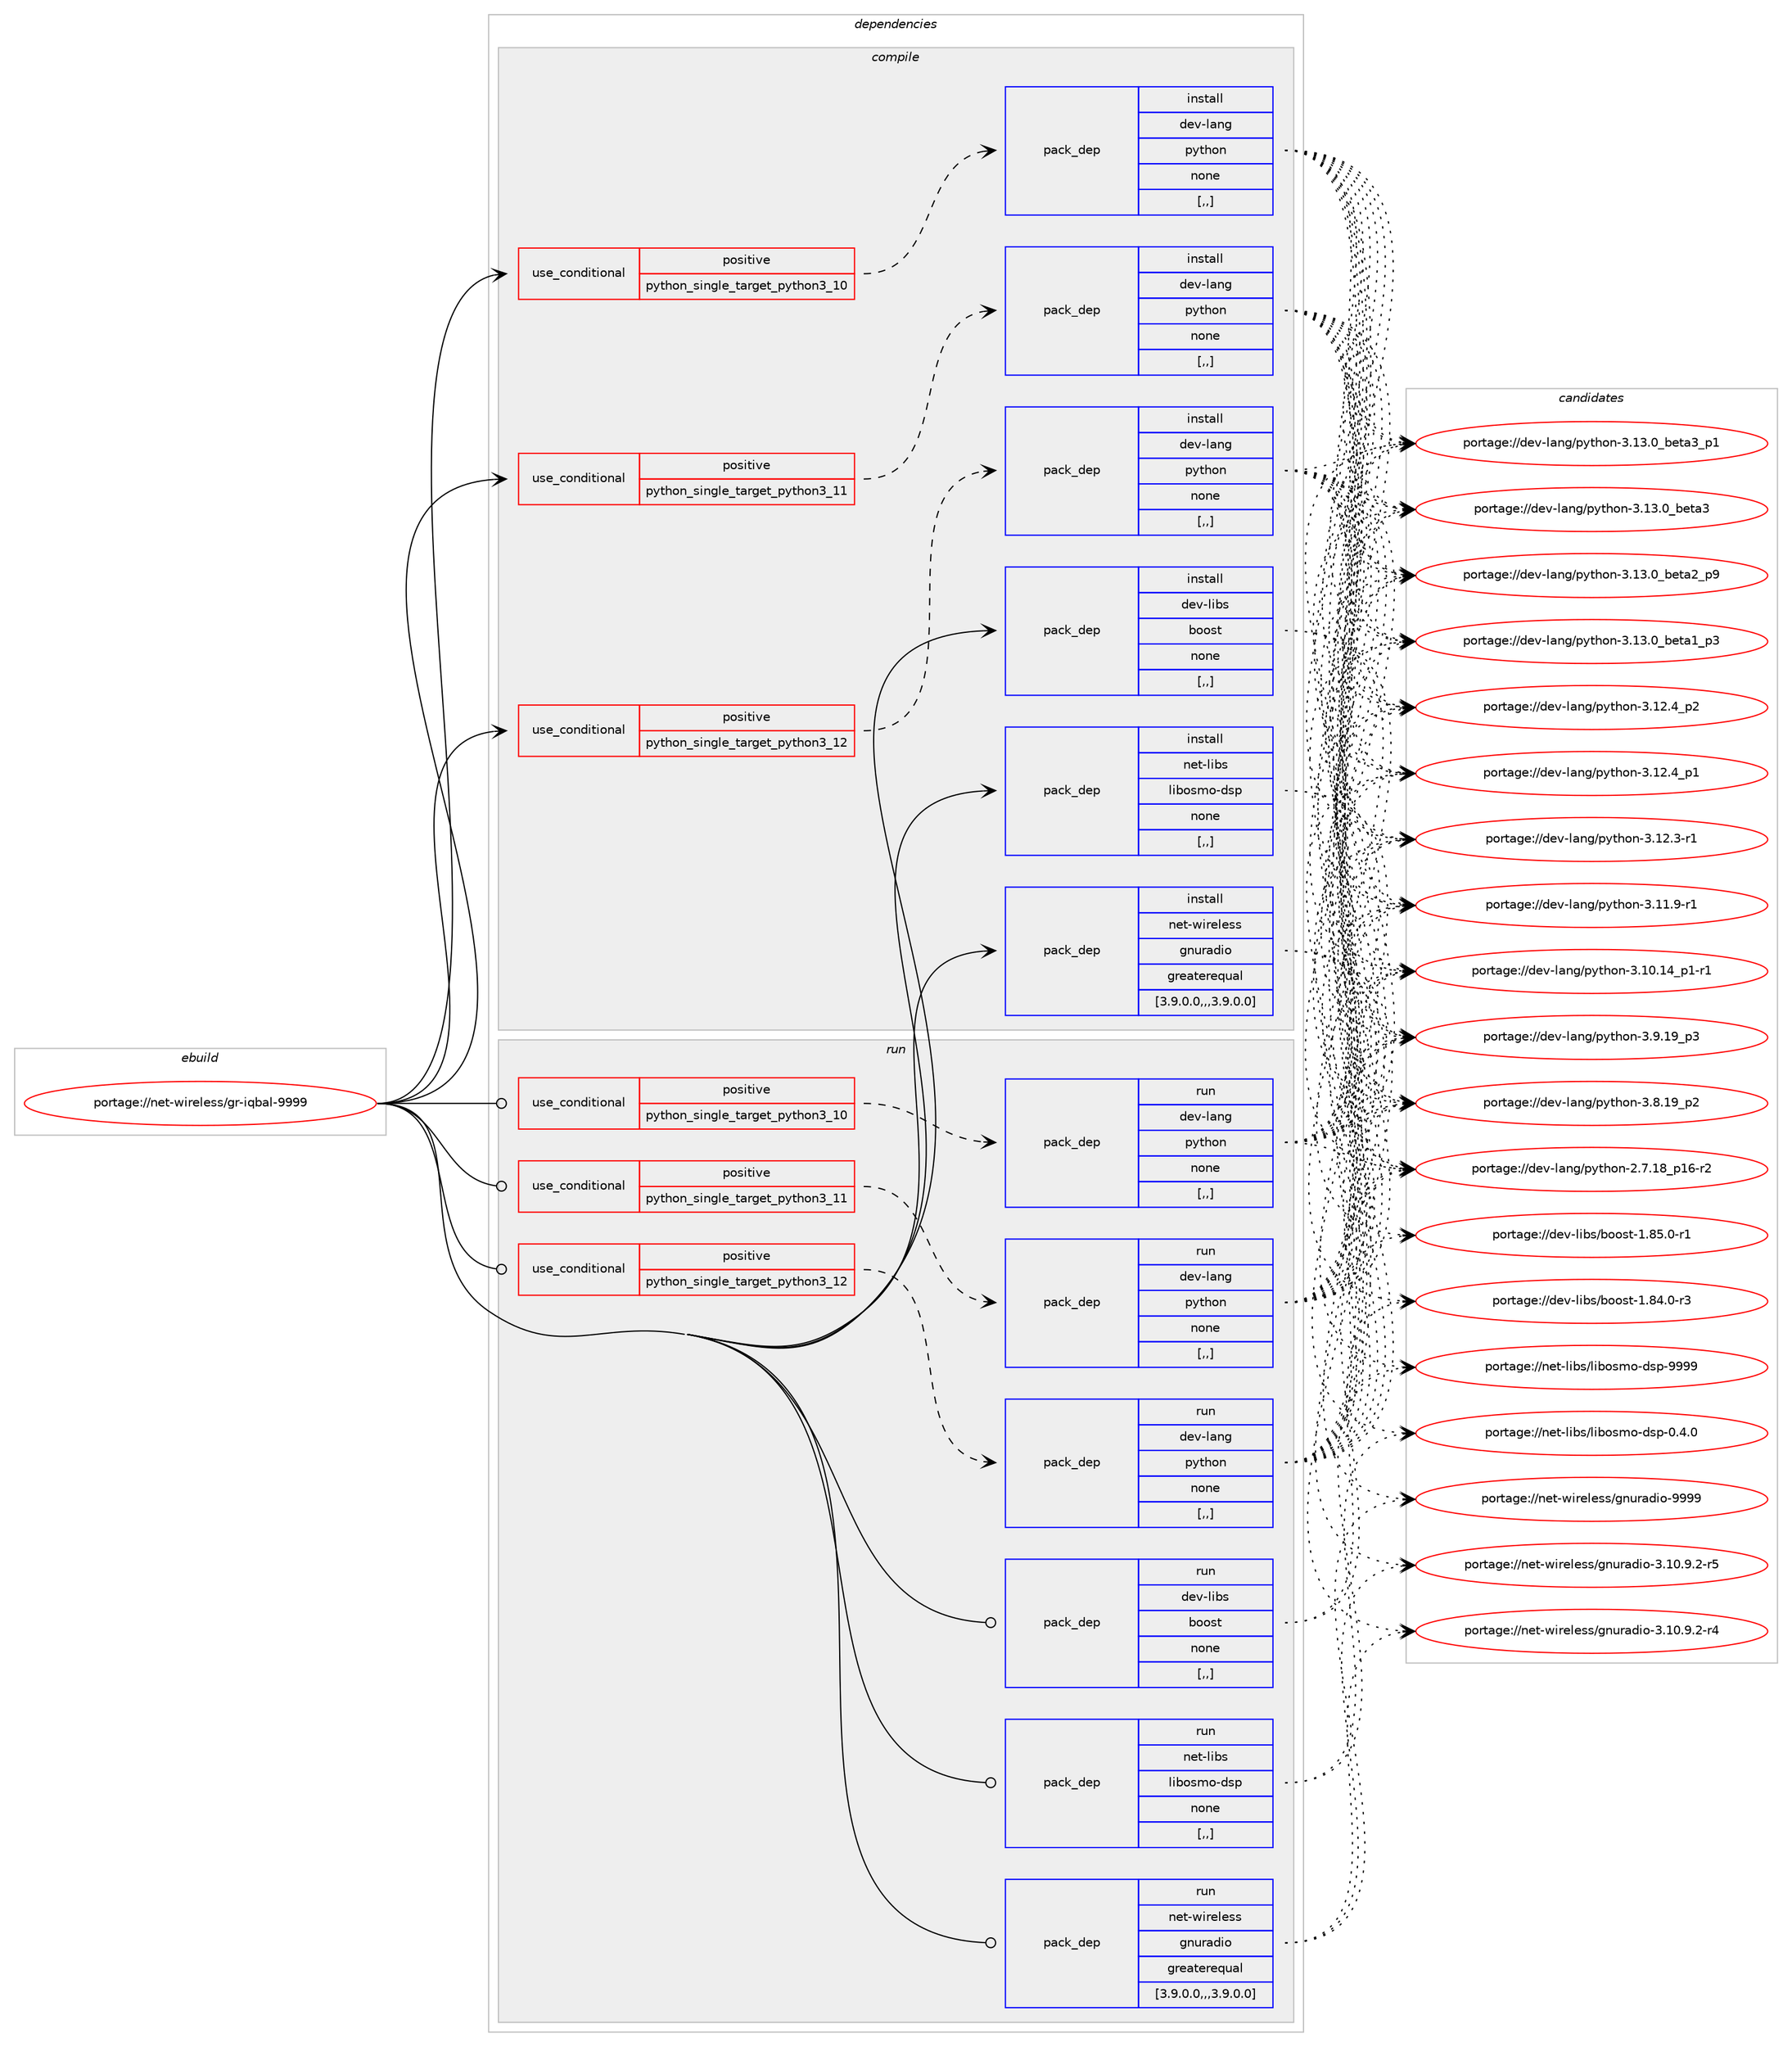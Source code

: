 digraph prolog {

# *************
# Graph options
# *************

newrank=true;
concentrate=true;
compound=true;
graph [rankdir=LR,fontname=Helvetica,fontsize=10,ranksep=1.5];#, ranksep=2.5, nodesep=0.2];
edge  [arrowhead=vee];
node  [fontname=Helvetica,fontsize=10];

# **********
# The ebuild
# **********

subgraph cluster_leftcol {
color=gray;
rank=same;
label=<<i>ebuild</i>>;
id [label="portage://net-wireless/gr-iqbal-9999", color=red, width=4, href="../net-wireless/gr-iqbal-9999.svg"];
}

# ****************
# The dependencies
# ****************

subgraph cluster_midcol {
color=gray;
label=<<i>dependencies</i>>;
subgraph cluster_compile {
fillcolor="#eeeeee";
style=filled;
label=<<i>compile</i>>;
subgraph cond102477 {
dependency386387 [label=<<TABLE BORDER="0" CELLBORDER="1" CELLSPACING="0" CELLPADDING="4"><TR><TD ROWSPAN="3" CELLPADDING="10">use_conditional</TD></TR><TR><TD>positive</TD></TR><TR><TD>python_single_target_python3_10</TD></TR></TABLE>>, shape=none, color=red];
subgraph pack281116 {
dependency386388 [label=<<TABLE BORDER="0" CELLBORDER="1" CELLSPACING="0" CELLPADDING="4" WIDTH="220"><TR><TD ROWSPAN="6" CELLPADDING="30">pack_dep</TD></TR><TR><TD WIDTH="110">install</TD></TR><TR><TD>dev-lang</TD></TR><TR><TD>python</TD></TR><TR><TD>none</TD></TR><TR><TD>[,,]</TD></TR></TABLE>>, shape=none, color=blue];
}
dependency386387:e -> dependency386388:w [weight=20,style="dashed",arrowhead="vee"];
}
id:e -> dependency386387:w [weight=20,style="solid",arrowhead="vee"];
subgraph cond102478 {
dependency386389 [label=<<TABLE BORDER="0" CELLBORDER="1" CELLSPACING="0" CELLPADDING="4"><TR><TD ROWSPAN="3" CELLPADDING="10">use_conditional</TD></TR><TR><TD>positive</TD></TR><TR><TD>python_single_target_python3_11</TD></TR></TABLE>>, shape=none, color=red];
subgraph pack281117 {
dependency386390 [label=<<TABLE BORDER="0" CELLBORDER="1" CELLSPACING="0" CELLPADDING="4" WIDTH="220"><TR><TD ROWSPAN="6" CELLPADDING="30">pack_dep</TD></TR><TR><TD WIDTH="110">install</TD></TR><TR><TD>dev-lang</TD></TR><TR><TD>python</TD></TR><TR><TD>none</TD></TR><TR><TD>[,,]</TD></TR></TABLE>>, shape=none, color=blue];
}
dependency386389:e -> dependency386390:w [weight=20,style="dashed",arrowhead="vee"];
}
id:e -> dependency386389:w [weight=20,style="solid",arrowhead="vee"];
subgraph cond102479 {
dependency386391 [label=<<TABLE BORDER="0" CELLBORDER="1" CELLSPACING="0" CELLPADDING="4"><TR><TD ROWSPAN="3" CELLPADDING="10">use_conditional</TD></TR><TR><TD>positive</TD></TR><TR><TD>python_single_target_python3_12</TD></TR></TABLE>>, shape=none, color=red];
subgraph pack281118 {
dependency386392 [label=<<TABLE BORDER="0" CELLBORDER="1" CELLSPACING="0" CELLPADDING="4" WIDTH="220"><TR><TD ROWSPAN="6" CELLPADDING="30">pack_dep</TD></TR><TR><TD WIDTH="110">install</TD></TR><TR><TD>dev-lang</TD></TR><TR><TD>python</TD></TR><TR><TD>none</TD></TR><TR><TD>[,,]</TD></TR></TABLE>>, shape=none, color=blue];
}
dependency386391:e -> dependency386392:w [weight=20,style="dashed",arrowhead="vee"];
}
id:e -> dependency386391:w [weight=20,style="solid",arrowhead="vee"];
subgraph pack281119 {
dependency386393 [label=<<TABLE BORDER="0" CELLBORDER="1" CELLSPACING="0" CELLPADDING="4" WIDTH="220"><TR><TD ROWSPAN="6" CELLPADDING="30">pack_dep</TD></TR><TR><TD WIDTH="110">install</TD></TR><TR><TD>dev-libs</TD></TR><TR><TD>boost</TD></TR><TR><TD>none</TD></TR><TR><TD>[,,]</TD></TR></TABLE>>, shape=none, color=blue];
}
id:e -> dependency386393:w [weight=20,style="solid",arrowhead="vee"];
subgraph pack281120 {
dependency386394 [label=<<TABLE BORDER="0" CELLBORDER="1" CELLSPACING="0" CELLPADDING="4" WIDTH="220"><TR><TD ROWSPAN="6" CELLPADDING="30">pack_dep</TD></TR><TR><TD WIDTH="110">install</TD></TR><TR><TD>net-libs</TD></TR><TR><TD>libosmo-dsp</TD></TR><TR><TD>none</TD></TR><TR><TD>[,,]</TD></TR></TABLE>>, shape=none, color=blue];
}
id:e -> dependency386394:w [weight=20,style="solid",arrowhead="vee"];
subgraph pack281121 {
dependency386395 [label=<<TABLE BORDER="0" CELLBORDER="1" CELLSPACING="0" CELLPADDING="4" WIDTH="220"><TR><TD ROWSPAN="6" CELLPADDING="30">pack_dep</TD></TR><TR><TD WIDTH="110">install</TD></TR><TR><TD>net-wireless</TD></TR><TR><TD>gnuradio</TD></TR><TR><TD>greaterequal</TD></TR><TR><TD>[3.9.0.0,,,3.9.0.0]</TD></TR></TABLE>>, shape=none, color=blue];
}
id:e -> dependency386395:w [weight=20,style="solid",arrowhead="vee"];
}
subgraph cluster_compileandrun {
fillcolor="#eeeeee";
style=filled;
label=<<i>compile and run</i>>;
}
subgraph cluster_run {
fillcolor="#eeeeee";
style=filled;
label=<<i>run</i>>;
subgraph cond102480 {
dependency386396 [label=<<TABLE BORDER="0" CELLBORDER="1" CELLSPACING="0" CELLPADDING="4"><TR><TD ROWSPAN="3" CELLPADDING="10">use_conditional</TD></TR><TR><TD>positive</TD></TR><TR><TD>python_single_target_python3_10</TD></TR></TABLE>>, shape=none, color=red];
subgraph pack281122 {
dependency386397 [label=<<TABLE BORDER="0" CELLBORDER="1" CELLSPACING="0" CELLPADDING="4" WIDTH="220"><TR><TD ROWSPAN="6" CELLPADDING="30">pack_dep</TD></TR><TR><TD WIDTH="110">run</TD></TR><TR><TD>dev-lang</TD></TR><TR><TD>python</TD></TR><TR><TD>none</TD></TR><TR><TD>[,,]</TD></TR></TABLE>>, shape=none, color=blue];
}
dependency386396:e -> dependency386397:w [weight=20,style="dashed",arrowhead="vee"];
}
id:e -> dependency386396:w [weight=20,style="solid",arrowhead="odot"];
subgraph cond102481 {
dependency386398 [label=<<TABLE BORDER="0" CELLBORDER="1" CELLSPACING="0" CELLPADDING="4"><TR><TD ROWSPAN="3" CELLPADDING="10">use_conditional</TD></TR><TR><TD>positive</TD></TR><TR><TD>python_single_target_python3_11</TD></TR></TABLE>>, shape=none, color=red];
subgraph pack281123 {
dependency386399 [label=<<TABLE BORDER="0" CELLBORDER="1" CELLSPACING="0" CELLPADDING="4" WIDTH="220"><TR><TD ROWSPAN="6" CELLPADDING="30">pack_dep</TD></TR><TR><TD WIDTH="110">run</TD></TR><TR><TD>dev-lang</TD></TR><TR><TD>python</TD></TR><TR><TD>none</TD></TR><TR><TD>[,,]</TD></TR></TABLE>>, shape=none, color=blue];
}
dependency386398:e -> dependency386399:w [weight=20,style="dashed",arrowhead="vee"];
}
id:e -> dependency386398:w [weight=20,style="solid",arrowhead="odot"];
subgraph cond102482 {
dependency386400 [label=<<TABLE BORDER="0" CELLBORDER="1" CELLSPACING="0" CELLPADDING="4"><TR><TD ROWSPAN="3" CELLPADDING="10">use_conditional</TD></TR><TR><TD>positive</TD></TR><TR><TD>python_single_target_python3_12</TD></TR></TABLE>>, shape=none, color=red];
subgraph pack281124 {
dependency386401 [label=<<TABLE BORDER="0" CELLBORDER="1" CELLSPACING="0" CELLPADDING="4" WIDTH="220"><TR><TD ROWSPAN="6" CELLPADDING="30">pack_dep</TD></TR><TR><TD WIDTH="110">run</TD></TR><TR><TD>dev-lang</TD></TR><TR><TD>python</TD></TR><TR><TD>none</TD></TR><TR><TD>[,,]</TD></TR></TABLE>>, shape=none, color=blue];
}
dependency386400:e -> dependency386401:w [weight=20,style="dashed",arrowhead="vee"];
}
id:e -> dependency386400:w [weight=20,style="solid",arrowhead="odot"];
subgraph pack281125 {
dependency386402 [label=<<TABLE BORDER="0" CELLBORDER="1" CELLSPACING="0" CELLPADDING="4" WIDTH="220"><TR><TD ROWSPAN="6" CELLPADDING="30">pack_dep</TD></TR><TR><TD WIDTH="110">run</TD></TR><TR><TD>dev-libs</TD></TR><TR><TD>boost</TD></TR><TR><TD>none</TD></TR><TR><TD>[,,]</TD></TR></TABLE>>, shape=none, color=blue];
}
id:e -> dependency386402:w [weight=20,style="solid",arrowhead="odot"];
subgraph pack281126 {
dependency386403 [label=<<TABLE BORDER="0" CELLBORDER="1" CELLSPACING="0" CELLPADDING="4" WIDTH="220"><TR><TD ROWSPAN="6" CELLPADDING="30">pack_dep</TD></TR><TR><TD WIDTH="110">run</TD></TR><TR><TD>net-libs</TD></TR><TR><TD>libosmo-dsp</TD></TR><TR><TD>none</TD></TR><TR><TD>[,,]</TD></TR></TABLE>>, shape=none, color=blue];
}
id:e -> dependency386403:w [weight=20,style="solid",arrowhead="odot"];
subgraph pack281127 {
dependency386404 [label=<<TABLE BORDER="0" CELLBORDER="1" CELLSPACING="0" CELLPADDING="4" WIDTH="220"><TR><TD ROWSPAN="6" CELLPADDING="30">pack_dep</TD></TR><TR><TD WIDTH="110">run</TD></TR><TR><TD>net-wireless</TD></TR><TR><TD>gnuradio</TD></TR><TR><TD>greaterequal</TD></TR><TR><TD>[3.9.0.0,,,3.9.0.0]</TD></TR></TABLE>>, shape=none, color=blue];
}
id:e -> dependency386404:w [weight=20,style="solid",arrowhead="odot"];
}
}

# **************
# The candidates
# **************

subgraph cluster_choices {
rank=same;
color=gray;
label=<<i>candidates</i>>;

subgraph choice281116 {
color=black;
nodesep=1;
choice10010111845108971101034711212111610411111045514649514648959810111697519511249 [label="portage://dev-lang/python-3.13.0_beta3_p1", color=red, width=4,href="../dev-lang/python-3.13.0_beta3_p1.svg"];
choice1001011184510897110103471121211161041111104551464951464895981011169751 [label="portage://dev-lang/python-3.13.0_beta3", color=red, width=4,href="../dev-lang/python-3.13.0_beta3.svg"];
choice10010111845108971101034711212111610411111045514649514648959810111697509511257 [label="portage://dev-lang/python-3.13.0_beta2_p9", color=red, width=4,href="../dev-lang/python-3.13.0_beta2_p9.svg"];
choice10010111845108971101034711212111610411111045514649514648959810111697499511251 [label="portage://dev-lang/python-3.13.0_beta1_p3", color=red, width=4,href="../dev-lang/python-3.13.0_beta1_p3.svg"];
choice100101118451089711010347112121116104111110455146495046529511250 [label="portage://dev-lang/python-3.12.4_p2", color=red, width=4,href="../dev-lang/python-3.12.4_p2.svg"];
choice100101118451089711010347112121116104111110455146495046529511249 [label="portage://dev-lang/python-3.12.4_p1", color=red, width=4,href="../dev-lang/python-3.12.4_p1.svg"];
choice100101118451089711010347112121116104111110455146495046514511449 [label="portage://dev-lang/python-3.12.3-r1", color=red, width=4,href="../dev-lang/python-3.12.3-r1.svg"];
choice100101118451089711010347112121116104111110455146494946574511449 [label="portage://dev-lang/python-3.11.9-r1", color=red, width=4,href="../dev-lang/python-3.11.9-r1.svg"];
choice100101118451089711010347112121116104111110455146494846495295112494511449 [label="portage://dev-lang/python-3.10.14_p1-r1", color=red, width=4,href="../dev-lang/python-3.10.14_p1-r1.svg"];
choice100101118451089711010347112121116104111110455146574649579511251 [label="portage://dev-lang/python-3.9.19_p3", color=red, width=4,href="../dev-lang/python-3.9.19_p3.svg"];
choice100101118451089711010347112121116104111110455146564649579511250 [label="portage://dev-lang/python-3.8.19_p2", color=red, width=4,href="../dev-lang/python-3.8.19_p2.svg"];
choice100101118451089711010347112121116104111110455046554649569511249544511450 [label="portage://dev-lang/python-2.7.18_p16-r2", color=red, width=4,href="../dev-lang/python-2.7.18_p16-r2.svg"];
dependency386388:e -> choice10010111845108971101034711212111610411111045514649514648959810111697519511249:w [style=dotted,weight="100"];
dependency386388:e -> choice1001011184510897110103471121211161041111104551464951464895981011169751:w [style=dotted,weight="100"];
dependency386388:e -> choice10010111845108971101034711212111610411111045514649514648959810111697509511257:w [style=dotted,weight="100"];
dependency386388:e -> choice10010111845108971101034711212111610411111045514649514648959810111697499511251:w [style=dotted,weight="100"];
dependency386388:e -> choice100101118451089711010347112121116104111110455146495046529511250:w [style=dotted,weight="100"];
dependency386388:e -> choice100101118451089711010347112121116104111110455146495046529511249:w [style=dotted,weight="100"];
dependency386388:e -> choice100101118451089711010347112121116104111110455146495046514511449:w [style=dotted,weight="100"];
dependency386388:e -> choice100101118451089711010347112121116104111110455146494946574511449:w [style=dotted,weight="100"];
dependency386388:e -> choice100101118451089711010347112121116104111110455146494846495295112494511449:w [style=dotted,weight="100"];
dependency386388:e -> choice100101118451089711010347112121116104111110455146574649579511251:w [style=dotted,weight="100"];
dependency386388:e -> choice100101118451089711010347112121116104111110455146564649579511250:w [style=dotted,weight="100"];
dependency386388:e -> choice100101118451089711010347112121116104111110455046554649569511249544511450:w [style=dotted,weight="100"];
}
subgraph choice281117 {
color=black;
nodesep=1;
choice10010111845108971101034711212111610411111045514649514648959810111697519511249 [label="portage://dev-lang/python-3.13.0_beta3_p1", color=red, width=4,href="../dev-lang/python-3.13.0_beta3_p1.svg"];
choice1001011184510897110103471121211161041111104551464951464895981011169751 [label="portage://dev-lang/python-3.13.0_beta3", color=red, width=4,href="../dev-lang/python-3.13.0_beta3.svg"];
choice10010111845108971101034711212111610411111045514649514648959810111697509511257 [label="portage://dev-lang/python-3.13.0_beta2_p9", color=red, width=4,href="../dev-lang/python-3.13.0_beta2_p9.svg"];
choice10010111845108971101034711212111610411111045514649514648959810111697499511251 [label="portage://dev-lang/python-3.13.0_beta1_p3", color=red, width=4,href="../dev-lang/python-3.13.0_beta1_p3.svg"];
choice100101118451089711010347112121116104111110455146495046529511250 [label="portage://dev-lang/python-3.12.4_p2", color=red, width=4,href="../dev-lang/python-3.12.4_p2.svg"];
choice100101118451089711010347112121116104111110455146495046529511249 [label="portage://dev-lang/python-3.12.4_p1", color=red, width=4,href="../dev-lang/python-3.12.4_p1.svg"];
choice100101118451089711010347112121116104111110455146495046514511449 [label="portage://dev-lang/python-3.12.3-r1", color=red, width=4,href="../dev-lang/python-3.12.3-r1.svg"];
choice100101118451089711010347112121116104111110455146494946574511449 [label="portage://dev-lang/python-3.11.9-r1", color=red, width=4,href="../dev-lang/python-3.11.9-r1.svg"];
choice100101118451089711010347112121116104111110455146494846495295112494511449 [label="portage://dev-lang/python-3.10.14_p1-r1", color=red, width=4,href="../dev-lang/python-3.10.14_p1-r1.svg"];
choice100101118451089711010347112121116104111110455146574649579511251 [label="portage://dev-lang/python-3.9.19_p3", color=red, width=4,href="../dev-lang/python-3.9.19_p3.svg"];
choice100101118451089711010347112121116104111110455146564649579511250 [label="portage://dev-lang/python-3.8.19_p2", color=red, width=4,href="../dev-lang/python-3.8.19_p2.svg"];
choice100101118451089711010347112121116104111110455046554649569511249544511450 [label="portage://dev-lang/python-2.7.18_p16-r2", color=red, width=4,href="../dev-lang/python-2.7.18_p16-r2.svg"];
dependency386390:e -> choice10010111845108971101034711212111610411111045514649514648959810111697519511249:w [style=dotted,weight="100"];
dependency386390:e -> choice1001011184510897110103471121211161041111104551464951464895981011169751:w [style=dotted,weight="100"];
dependency386390:e -> choice10010111845108971101034711212111610411111045514649514648959810111697509511257:w [style=dotted,weight="100"];
dependency386390:e -> choice10010111845108971101034711212111610411111045514649514648959810111697499511251:w [style=dotted,weight="100"];
dependency386390:e -> choice100101118451089711010347112121116104111110455146495046529511250:w [style=dotted,weight="100"];
dependency386390:e -> choice100101118451089711010347112121116104111110455146495046529511249:w [style=dotted,weight="100"];
dependency386390:e -> choice100101118451089711010347112121116104111110455146495046514511449:w [style=dotted,weight="100"];
dependency386390:e -> choice100101118451089711010347112121116104111110455146494946574511449:w [style=dotted,weight="100"];
dependency386390:e -> choice100101118451089711010347112121116104111110455146494846495295112494511449:w [style=dotted,weight="100"];
dependency386390:e -> choice100101118451089711010347112121116104111110455146574649579511251:w [style=dotted,weight="100"];
dependency386390:e -> choice100101118451089711010347112121116104111110455146564649579511250:w [style=dotted,weight="100"];
dependency386390:e -> choice100101118451089711010347112121116104111110455046554649569511249544511450:w [style=dotted,weight="100"];
}
subgraph choice281118 {
color=black;
nodesep=1;
choice10010111845108971101034711212111610411111045514649514648959810111697519511249 [label="portage://dev-lang/python-3.13.0_beta3_p1", color=red, width=4,href="../dev-lang/python-3.13.0_beta3_p1.svg"];
choice1001011184510897110103471121211161041111104551464951464895981011169751 [label="portage://dev-lang/python-3.13.0_beta3", color=red, width=4,href="../dev-lang/python-3.13.0_beta3.svg"];
choice10010111845108971101034711212111610411111045514649514648959810111697509511257 [label="portage://dev-lang/python-3.13.0_beta2_p9", color=red, width=4,href="../dev-lang/python-3.13.0_beta2_p9.svg"];
choice10010111845108971101034711212111610411111045514649514648959810111697499511251 [label="portage://dev-lang/python-3.13.0_beta1_p3", color=red, width=4,href="../dev-lang/python-3.13.0_beta1_p3.svg"];
choice100101118451089711010347112121116104111110455146495046529511250 [label="portage://dev-lang/python-3.12.4_p2", color=red, width=4,href="../dev-lang/python-3.12.4_p2.svg"];
choice100101118451089711010347112121116104111110455146495046529511249 [label="portage://dev-lang/python-3.12.4_p1", color=red, width=4,href="../dev-lang/python-3.12.4_p1.svg"];
choice100101118451089711010347112121116104111110455146495046514511449 [label="portage://dev-lang/python-3.12.3-r1", color=red, width=4,href="../dev-lang/python-3.12.3-r1.svg"];
choice100101118451089711010347112121116104111110455146494946574511449 [label="portage://dev-lang/python-3.11.9-r1", color=red, width=4,href="../dev-lang/python-3.11.9-r1.svg"];
choice100101118451089711010347112121116104111110455146494846495295112494511449 [label="portage://dev-lang/python-3.10.14_p1-r1", color=red, width=4,href="../dev-lang/python-3.10.14_p1-r1.svg"];
choice100101118451089711010347112121116104111110455146574649579511251 [label="portage://dev-lang/python-3.9.19_p3", color=red, width=4,href="../dev-lang/python-3.9.19_p3.svg"];
choice100101118451089711010347112121116104111110455146564649579511250 [label="portage://dev-lang/python-3.8.19_p2", color=red, width=4,href="../dev-lang/python-3.8.19_p2.svg"];
choice100101118451089711010347112121116104111110455046554649569511249544511450 [label="portage://dev-lang/python-2.7.18_p16-r2", color=red, width=4,href="../dev-lang/python-2.7.18_p16-r2.svg"];
dependency386392:e -> choice10010111845108971101034711212111610411111045514649514648959810111697519511249:w [style=dotted,weight="100"];
dependency386392:e -> choice1001011184510897110103471121211161041111104551464951464895981011169751:w [style=dotted,weight="100"];
dependency386392:e -> choice10010111845108971101034711212111610411111045514649514648959810111697509511257:w [style=dotted,weight="100"];
dependency386392:e -> choice10010111845108971101034711212111610411111045514649514648959810111697499511251:w [style=dotted,weight="100"];
dependency386392:e -> choice100101118451089711010347112121116104111110455146495046529511250:w [style=dotted,weight="100"];
dependency386392:e -> choice100101118451089711010347112121116104111110455146495046529511249:w [style=dotted,weight="100"];
dependency386392:e -> choice100101118451089711010347112121116104111110455146495046514511449:w [style=dotted,weight="100"];
dependency386392:e -> choice100101118451089711010347112121116104111110455146494946574511449:w [style=dotted,weight="100"];
dependency386392:e -> choice100101118451089711010347112121116104111110455146494846495295112494511449:w [style=dotted,weight="100"];
dependency386392:e -> choice100101118451089711010347112121116104111110455146574649579511251:w [style=dotted,weight="100"];
dependency386392:e -> choice100101118451089711010347112121116104111110455146564649579511250:w [style=dotted,weight="100"];
dependency386392:e -> choice100101118451089711010347112121116104111110455046554649569511249544511450:w [style=dotted,weight="100"];
}
subgraph choice281119 {
color=black;
nodesep=1;
choice10010111845108105981154798111111115116454946565346484511449 [label="portage://dev-libs/boost-1.85.0-r1", color=red, width=4,href="../dev-libs/boost-1.85.0-r1.svg"];
choice10010111845108105981154798111111115116454946565246484511451 [label="portage://dev-libs/boost-1.84.0-r3", color=red, width=4,href="../dev-libs/boost-1.84.0-r3.svg"];
dependency386393:e -> choice10010111845108105981154798111111115116454946565346484511449:w [style=dotted,weight="100"];
dependency386393:e -> choice10010111845108105981154798111111115116454946565246484511451:w [style=dotted,weight="100"];
}
subgraph choice281120 {
color=black;
nodesep=1;
choice11010111645108105981154710810598111115109111451001151124557575757 [label="portage://net-libs/libosmo-dsp-9999", color=red, width=4,href="../net-libs/libosmo-dsp-9999.svg"];
choice1101011164510810598115471081059811111510911145100115112454846524648 [label="portage://net-libs/libosmo-dsp-0.4.0", color=red, width=4,href="../net-libs/libosmo-dsp-0.4.0.svg"];
dependency386394:e -> choice11010111645108105981154710810598111115109111451001151124557575757:w [style=dotted,weight="100"];
dependency386394:e -> choice1101011164510810598115471081059811111510911145100115112454846524648:w [style=dotted,weight="100"];
}
subgraph choice281121 {
color=black;
nodesep=1;
choice1101011164511910511410110810111511547103110117114971001051114557575757 [label="portage://net-wireless/gnuradio-9999", color=red, width=4,href="../net-wireless/gnuradio-9999.svg"];
choice1101011164511910511410110810111511547103110117114971001051114551464948465746504511453 [label="portage://net-wireless/gnuradio-3.10.9.2-r5", color=red, width=4,href="../net-wireless/gnuradio-3.10.9.2-r5.svg"];
choice1101011164511910511410110810111511547103110117114971001051114551464948465746504511452 [label="portage://net-wireless/gnuradio-3.10.9.2-r4", color=red, width=4,href="../net-wireless/gnuradio-3.10.9.2-r4.svg"];
dependency386395:e -> choice1101011164511910511410110810111511547103110117114971001051114557575757:w [style=dotted,weight="100"];
dependency386395:e -> choice1101011164511910511410110810111511547103110117114971001051114551464948465746504511453:w [style=dotted,weight="100"];
dependency386395:e -> choice1101011164511910511410110810111511547103110117114971001051114551464948465746504511452:w [style=dotted,weight="100"];
}
subgraph choice281122 {
color=black;
nodesep=1;
choice10010111845108971101034711212111610411111045514649514648959810111697519511249 [label="portage://dev-lang/python-3.13.0_beta3_p1", color=red, width=4,href="../dev-lang/python-3.13.0_beta3_p1.svg"];
choice1001011184510897110103471121211161041111104551464951464895981011169751 [label="portage://dev-lang/python-3.13.0_beta3", color=red, width=4,href="../dev-lang/python-3.13.0_beta3.svg"];
choice10010111845108971101034711212111610411111045514649514648959810111697509511257 [label="portage://dev-lang/python-3.13.0_beta2_p9", color=red, width=4,href="../dev-lang/python-3.13.0_beta2_p9.svg"];
choice10010111845108971101034711212111610411111045514649514648959810111697499511251 [label="portage://dev-lang/python-3.13.0_beta1_p3", color=red, width=4,href="../dev-lang/python-3.13.0_beta1_p3.svg"];
choice100101118451089711010347112121116104111110455146495046529511250 [label="portage://dev-lang/python-3.12.4_p2", color=red, width=4,href="../dev-lang/python-3.12.4_p2.svg"];
choice100101118451089711010347112121116104111110455146495046529511249 [label="portage://dev-lang/python-3.12.4_p1", color=red, width=4,href="../dev-lang/python-3.12.4_p1.svg"];
choice100101118451089711010347112121116104111110455146495046514511449 [label="portage://dev-lang/python-3.12.3-r1", color=red, width=4,href="../dev-lang/python-3.12.3-r1.svg"];
choice100101118451089711010347112121116104111110455146494946574511449 [label="portage://dev-lang/python-3.11.9-r1", color=red, width=4,href="../dev-lang/python-3.11.9-r1.svg"];
choice100101118451089711010347112121116104111110455146494846495295112494511449 [label="portage://dev-lang/python-3.10.14_p1-r1", color=red, width=4,href="../dev-lang/python-3.10.14_p1-r1.svg"];
choice100101118451089711010347112121116104111110455146574649579511251 [label="portage://dev-lang/python-3.9.19_p3", color=red, width=4,href="../dev-lang/python-3.9.19_p3.svg"];
choice100101118451089711010347112121116104111110455146564649579511250 [label="portage://dev-lang/python-3.8.19_p2", color=red, width=4,href="../dev-lang/python-3.8.19_p2.svg"];
choice100101118451089711010347112121116104111110455046554649569511249544511450 [label="portage://dev-lang/python-2.7.18_p16-r2", color=red, width=4,href="../dev-lang/python-2.7.18_p16-r2.svg"];
dependency386397:e -> choice10010111845108971101034711212111610411111045514649514648959810111697519511249:w [style=dotted,weight="100"];
dependency386397:e -> choice1001011184510897110103471121211161041111104551464951464895981011169751:w [style=dotted,weight="100"];
dependency386397:e -> choice10010111845108971101034711212111610411111045514649514648959810111697509511257:w [style=dotted,weight="100"];
dependency386397:e -> choice10010111845108971101034711212111610411111045514649514648959810111697499511251:w [style=dotted,weight="100"];
dependency386397:e -> choice100101118451089711010347112121116104111110455146495046529511250:w [style=dotted,weight="100"];
dependency386397:e -> choice100101118451089711010347112121116104111110455146495046529511249:w [style=dotted,weight="100"];
dependency386397:e -> choice100101118451089711010347112121116104111110455146495046514511449:w [style=dotted,weight="100"];
dependency386397:e -> choice100101118451089711010347112121116104111110455146494946574511449:w [style=dotted,weight="100"];
dependency386397:e -> choice100101118451089711010347112121116104111110455146494846495295112494511449:w [style=dotted,weight="100"];
dependency386397:e -> choice100101118451089711010347112121116104111110455146574649579511251:w [style=dotted,weight="100"];
dependency386397:e -> choice100101118451089711010347112121116104111110455146564649579511250:w [style=dotted,weight="100"];
dependency386397:e -> choice100101118451089711010347112121116104111110455046554649569511249544511450:w [style=dotted,weight="100"];
}
subgraph choice281123 {
color=black;
nodesep=1;
choice10010111845108971101034711212111610411111045514649514648959810111697519511249 [label="portage://dev-lang/python-3.13.0_beta3_p1", color=red, width=4,href="../dev-lang/python-3.13.0_beta3_p1.svg"];
choice1001011184510897110103471121211161041111104551464951464895981011169751 [label="portage://dev-lang/python-3.13.0_beta3", color=red, width=4,href="../dev-lang/python-3.13.0_beta3.svg"];
choice10010111845108971101034711212111610411111045514649514648959810111697509511257 [label="portage://dev-lang/python-3.13.0_beta2_p9", color=red, width=4,href="../dev-lang/python-3.13.0_beta2_p9.svg"];
choice10010111845108971101034711212111610411111045514649514648959810111697499511251 [label="portage://dev-lang/python-3.13.0_beta1_p3", color=red, width=4,href="../dev-lang/python-3.13.0_beta1_p3.svg"];
choice100101118451089711010347112121116104111110455146495046529511250 [label="portage://dev-lang/python-3.12.4_p2", color=red, width=4,href="../dev-lang/python-3.12.4_p2.svg"];
choice100101118451089711010347112121116104111110455146495046529511249 [label="portage://dev-lang/python-3.12.4_p1", color=red, width=4,href="../dev-lang/python-3.12.4_p1.svg"];
choice100101118451089711010347112121116104111110455146495046514511449 [label="portage://dev-lang/python-3.12.3-r1", color=red, width=4,href="../dev-lang/python-3.12.3-r1.svg"];
choice100101118451089711010347112121116104111110455146494946574511449 [label="portage://dev-lang/python-3.11.9-r1", color=red, width=4,href="../dev-lang/python-3.11.9-r1.svg"];
choice100101118451089711010347112121116104111110455146494846495295112494511449 [label="portage://dev-lang/python-3.10.14_p1-r1", color=red, width=4,href="../dev-lang/python-3.10.14_p1-r1.svg"];
choice100101118451089711010347112121116104111110455146574649579511251 [label="portage://dev-lang/python-3.9.19_p3", color=red, width=4,href="../dev-lang/python-3.9.19_p3.svg"];
choice100101118451089711010347112121116104111110455146564649579511250 [label="portage://dev-lang/python-3.8.19_p2", color=red, width=4,href="../dev-lang/python-3.8.19_p2.svg"];
choice100101118451089711010347112121116104111110455046554649569511249544511450 [label="portage://dev-lang/python-2.7.18_p16-r2", color=red, width=4,href="../dev-lang/python-2.7.18_p16-r2.svg"];
dependency386399:e -> choice10010111845108971101034711212111610411111045514649514648959810111697519511249:w [style=dotted,weight="100"];
dependency386399:e -> choice1001011184510897110103471121211161041111104551464951464895981011169751:w [style=dotted,weight="100"];
dependency386399:e -> choice10010111845108971101034711212111610411111045514649514648959810111697509511257:w [style=dotted,weight="100"];
dependency386399:e -> choice10010111845108971101034711212111610411111045514649514648959810111697499511251:w [style=dotted,weight="100"];
dependency386399:e -> choice100101118451089711010347112121116104111110455146495046529511250:w [style=dotted,weight="100"];
dependency386399:e -> choice100101118451089711010347112121116104111110455146495046529511249:w [style=dotted,weight="100"];
dependency386399:e -> choice100101118451089711010347112121116104111110455146495046514511449:w [style=dotted,weight="100"];
dependency386399:e -> choice100101118451089711010347112121116104111110455146494946574511449:w [style=dotted,weight="100"];
dependency386399:e -> choice100101118451089711010347112121116104111110455146494846495295112494511449:w [style=dotted,weight="100"];
dependency386399:e -> choice100101118451089711010347112121116104111110455146574649579511251:w [style=dotted,weight="100"];
dependency386399:e -> choice100101118451089711010347112121116104111110455146564649579511250:w [style=dotted,weight="100"];
dependency386399:e -> choice100101118451089711010347112121116104111110455046554649569511249544511450:w [style=dotted,weight="100"];
}
subgraph choice281124 {
color=black;
nodesep=1;
choice10010111845108971101034711212111610411111045514649514648959810111697519511249 [label="portage://dev-lang/python-3.13.0_beta3_p1", color=red, width=4,href="../dev-lang/python-3.13.0_beta3_p1.svg"];
choice1001011184510897110103471121211161041111104551464951464895981011169751 [label="portage://dev-lang/python-3.13.0_beta3", color=red, width=4,href="../dev-lang/python-3.13.0_beta3.svg"];
choice10010111845108971101034711212111610411111045514649514648959810111697509511257 [label="portage://dev-lang/python-3.13.0_beta2_p9", color=red, width=4,href="../dev-lang/python-3.13.0_beta2_p9.svg"];
choice10010111845108971101034711212111610411111045514649514648959810111697499511251 [label="portage://dev-lang/python-3.13.0_beta1_p3", color=red, width=4,href="../dev-lang/python-3.13.0_beta1_p3.svg"];
choice100101118451089711010347112121116104111110455146495046529511250 [label="portage://dev-lang/python-3.12.4_p2", color=red, width=4,href="../dev-lang/python-3.12.4_p2.svg"];
choice100101118451089711010347112121116104111110455146495046529511249 [label="portage://dev-lang/python-3.12.4_p1", color=red, width=4,href="../dev-lang/python-3.12.4_p1.svg"];
choice100101118451089711010347112121116104111110455146495046514511449 [label="portage://dev-lang/python-3.12.3-r1", color=red, width=4,href="../dev-lang/python-3.12.3-r1.svg"];
choice100101118451089711010347112121116104111110455146494946574511449 [label="portage://dev-lang/python-3.11.9-r1", color=red, width=4,href="../dev-lang/python-3.11.9-r1.svg"];
choice100101118451089711010347112121116104111110455146494846495295112494511449 [label="portage://dev-lang/python-3.10.14_p1-r1", color=red, width=4,href="../dev-lang/python-3.10.14_p1-r1.svg"];
choice100101118451089711010347112121116104111110455146574649579511251 [label="portage://dev-lang/python-3.9.19_p3", color=red, width=4,href="../dev-lang/python-3.9.19_p3.svg"];
choice100101118451089711010347112121116104111110455146564649579511250 [label="portage://dev-lang/python-3.8.19_p2", color=red, width=4,href="../dev-lang/python-3.8.19_p2.svg"];
choice100101118451089711010347112121116104111110455046554649569511249544511450 [label="portage://dev-lang/python-2.7.18_p16-r2", color=red, width=4,href="../dev-lang/python-2.7.18_p16-r2.svg"];
dependency386401:e -> choice10010111845108971101034711212111610411111045514649514648959810111697519511249:w [style=dotted,weight="100"];
dependency386401:e -> choice1001011184510897110103471121211161041111104551464951464895981011169751:w [style=dotted,weight="100"];
dependency386401:e -> choice10010111845108971101034711212111610411111045514649514648959810111697509511257:w [style=dotted,weight="100"];
dependency386401:e -> choice10010111845108971101034711212111610411111045514649514648959810111697499511251:w [style=dotted,weight="100"];
dependency386401:e -> choice100101118451089711010347112121116104111110455146495046529511250:w [style=dotted,weight="100"];
dependency386401:e -> choice100101118451089711010347112121116104111110455146495046529511249:w [style=dotted,weight="100"];
dependency386401:e -> choice100101118451089711010347112121116104111110455146495046514511449:w [style=dotted,weight="100"];
dependency386401:e -> choice100101118451089711010347112121116104111110455146494946574511449:w [style=dotted,weight="100"];
dependency386401:e -> choice100101118451089711010347112121116104111110455146494846495295112494511449:w [style=dotted,weight="100"];
dependency386401:e -> choice100101118451089711010347112121116104111110455146574649579511251:w [style=dotted,weight="100"];
dependency386401:e -> choice100101118451089711010347112121116104111110455146564649579511250:w [style=dotted,weight="100"];
dependency386401:e -> choice100101118451089711010347112121116104111110455046554649569511249544511450:w [style=dotted,weight="100"];
}
subgraph choice281125 {
color=black;
nodesep=1;
choice10010111845108105981154798111111115116454946565346484511449 [label="portage://dev-libs/boost-1.85.0-r1", color=red, width=4,href="../dev-libs/boost-1.85.0-r1.svg"];
choice10010111845108105981154798111111115116454946565246484511451 [label="portage://dev-libs/boost-1.84.0-r3", color=red, width=4,href="../dev-libs/boost-1.84.0-r3.svg"];
dependency386402:e -> choice10010111845108105981154798111111115116454946565346484511449:w [style=dotted,weight="100"];
dependency386402:e -> choice10010111845108105981154798111111115116454946565246484511451:w [style=dotted,weight="100"];
}
subgraph choice281126 {
color=black;
nodesep=1;
choice11010111645108105981154710810598111115109111451001151124557575757 [label="portage://net-libs/libosmo-dsp-9999", color=red, width=4,href="../net-libs/libosmo-dsp-9999.svg"];
choice1101011164510810598115471081059811111510911145100115112454846524648 [label="portage://net-libs/libosmo-dsp-0.4.0", color=red, width=4,href="../net-libs/libosmo-dsp-0.4.0.svg"];
dependency386403:e -> choice11010111645108105981154710810598111115109111451001151124557575757:w [style=dotted,weight="100"];
dependency386403:e -> choice1101011164510810598115471081059811111510911145100115112454846524648:w [style=dotted,weight="100"];
}
subgraph choice281127 {
color=black;
nodesep=1;
choice1101011164511910511410110810111511547103110117114971001051114557575757 [label="portage://net-wireless/gnuradio-9999", color=red, width=4,href="../net-wireless/gnuradio-9999.svg"];
choice1101011164511910511410110810111511547103110117114971001051114551464948465746504511453 [label="portage://net-wireless/gnuradio-3.10.9.2-r5", color=red, width=4,href="../net-wireless/gnuradio-3.10.9.2-r5.svg"];
choice1101011164511910511410110810111511547103110117114971001051114551464948465746504511452 [label="portage://net-wireless/gnuradio-3.10.9.2-r4", color=red, width=4,href="../net-wireless/gnuradio-3.10.9.2-r4.svg"];
dependency386404:e -> choice1101011164511910511410110810111511547103110117114971001051114557575757:w [style=dotted,weight="100"];
dependency386404:e -> choice1101011164511910511410110810111511547103110117114971001051114551464948465746504511453:w [style=dotted,weight="100"];
dependency386404:e -> choice1101011164511910511410110810111511547103110117114971001051114551464948465746504511452:w [style=dotted,weight="100"];
}
}

}
